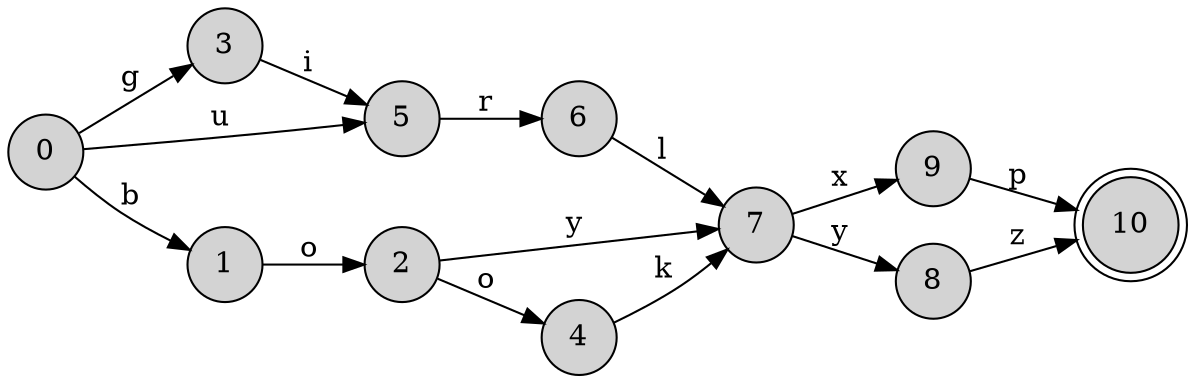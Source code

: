digraph "A" {
graph ["rankdir"="LR"]
"0" ["shape"="circle","style"="filled"]
"3" ["shape"="circle","style"="filled"]
"5" ["shape"="circle","style"="filled"]
"6" ["shape"="circle","style"="filled"]
"7" ["shape"="circle","style"="filled"]
"9" ["shape"="circle","style"="filled"]
"10" ["shape"="doublecircle","style"="filled"]
"8" ["shape"="circle","style"="filled"]
"1" ["shape"="circle","style"="filled"]
"2" ["shape"="circle","style"="filled"]
"4" ["shape"="circle","style"="filled"]
"0" -> "3" ["label"="g "]
"0" -> "1" ["label"="b "]
"0" -> "5" ["label"="u "]
"3" -> "5" ["label"="i "]
"5" -> "6" ["label"="r "]
"6" -> "7" ["label"="l "]
"7" -> "9" ["label"="x "]
"7" -> "8" ["label"="y "]
"9" -> "10" ["label"="p "]
"8" -> "10" ["label"="z "]
"1" -> "2" ["label"="o "]
"2" -> "7" ["label"="y "]
"2" -> "4" ["label"="o "]
"4" -> "7" ["label"="k "]
}